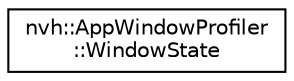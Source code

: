 digraph "Graphical Class Hierarchy"
{
 // LATEX_PDF_SIZE
  edge [fontname="Helvetica",fontsize="10",labelfontname="Helvetica",labelfontsize="10"];
  node [fontname="Helvetica",fontsize="10",shape=record];
  rankdir="LR";
  Node0 [label="nvh::AppWindowProfiler\l::WindowState",height=0.2,width=0.4,color="black", fillcolor="white", style="filled",URL="$classnvh_1_1_app_window_profiler_1_1_window_state.html",tooltip=" "];
}
